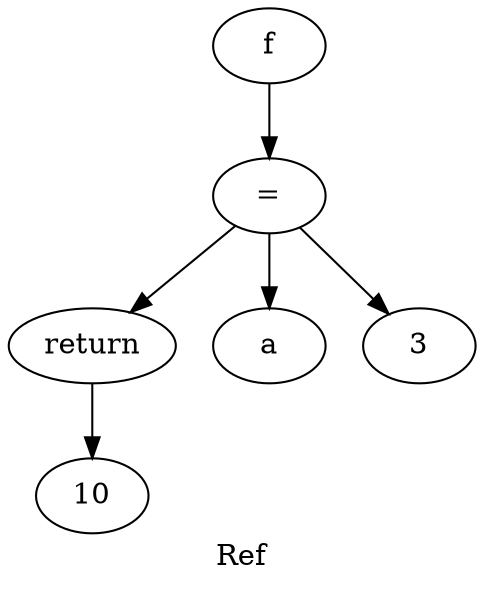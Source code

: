 digraph {
label="Ref";
ff -> at
at -> re
ff [label = "f"];
at [label = "="];
re [label = "return"];
at -> a
at -> tres2
a [label = "a"];
tres2 [label = "3"];
re -> dez
dez [label = "10"];
}
